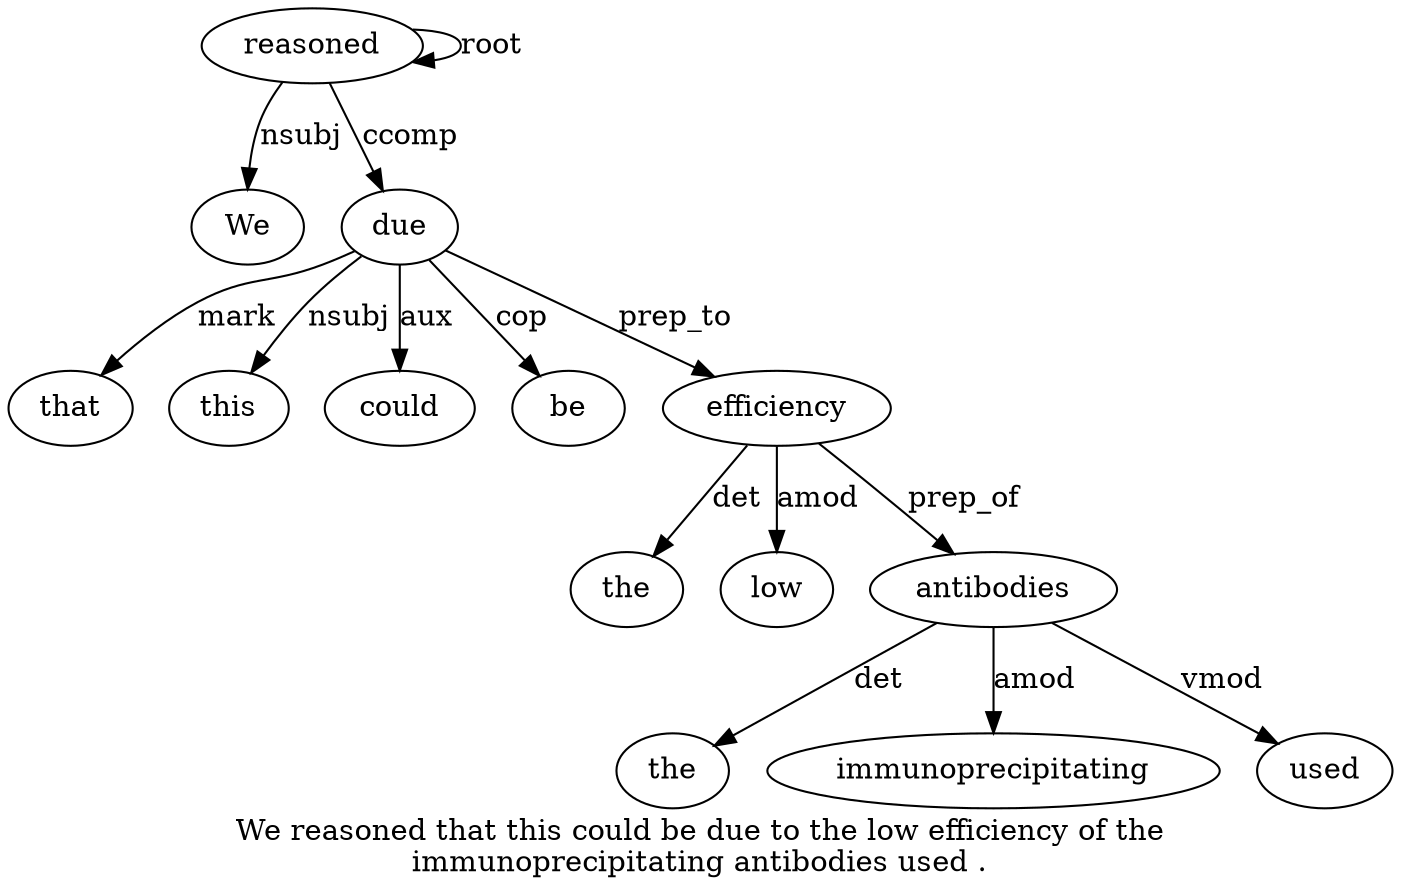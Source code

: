 digraph "We reasoned that this could be due to the low efficiency of the immunoprecipitating antibodies used ." {
label="We reasoned that this could be due to the low efficiency of the
immunoprecipitating antibodies used .";
reasoned2 [style=filled, fillcolor=white, label=reasoned];
We1 [style=filled, fillcolor=white, label=We];
reasoned2 -> We1  [label=nsubj];
reasoned2 -> reasoned2  [label=root];
due7 [style=filled, fillcolor=white, label=due];
that3 [style=filled, fillcolor=white, label=that];
due7 -> that3  [label=mark];
this4 [style=filled, fillcolor=white, label=this];
due7 -> this4  [label=nsubj];
could5 [style=filled, fillcolor=white, label=could];
due7 -> could5  [label=aux];
be6 [style=filled, fillcolor=white, label=be];
due7 -> be6  [label=cop];
reasoned2 -> due7  [label=ccomp];
efficiency11 [style=filled, fillcolor=white, label=efficiency];
the9 [style=filled, fillcolor=white, label=the];
efficiency11 -> the9  [label=det];
low10 [style=filled, fillcolor=white, label=low];
efficiency11 -> low10  [label=amod];
due7 -> efficiency11  [label=prep_to];
antibodies15 [style=filled, fillcolor=white, label=antibodies];
the13 [style=filled, fillcolor=white, label=the];
antibodies15 -> the13  [label=det];
immunoprecipitating14 [style=filled, fillcolor=white, label=immunoprecipitating];
antibodies15 -> immunoprecipitating14  [label=amod];
efficiency11 -> antibodies15  [label=prep_of];
used16 [style=filled, fillcolor=white, label=used];
antibodies15 -> used16  [label=vmod];
}
